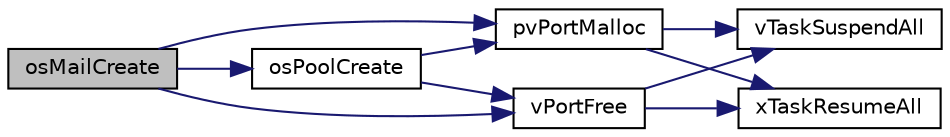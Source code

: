 digraph "osMailCreate"
{
  edge [fontname="Helvetica",fontsize="10",labelfontname="Helvetica",labelfontsize="10"];
  node [fontname="Helvetica",fontsize="10",shape=record];
  rankdir="LR";
  Node28 [label="osMailCreate",height=0.2,width=0.4,color="black", fillcolor="grey75", style="filled", fontcolor="black"];
  Node28 -> Node29 [color="midnightblue",fontsize="10",style="solid",fontname="Helvetica"];
  Node29 [label="pvPortMalloc",height=0.2,width=0.4,color="black", fillcolor="white", style="filled",URL="$portable_8h.html#a237d63f90b28e0950bd86f76815cd6e3"];
  Node29 -> Node30 [color="midnightblue",fontsize="10",style="solid",fontname="Helvetica"];
  Node30 [label="vTaskSuspendAll",height=0.2,width=0.4,color="black", fillcolor="white", style="filled",URL="$task_8h.html#a366b302eba79d10b5ee2a3756f0fcc43"];
  Node29 -> Node31 [color="midnightblue",fontsize="10",style="solid",fontname="Helvetica"];
  Node31 [label="xTaskResumeAll",height=0.2,width=0.4,color="black", fillcolor="white", style="filled",URL="$task_8h.html#a003f8ae6d649225abd030cc76e1c7d0e"];
  Node28 -> Node32 [color="midnightblue",fontsize="10",style="solid",fontname="Helvetica"];
  Node32 [label="vPortFree",height=0.2,width=0.4,color="black", fillcolor="white", style="filled",URL="$portable_8h.html#a735cd3085bb7ba06ff8e47565bfd7016"];
  Node32 -> Node30 [color="midnightblue",fontsize="10",style="solid",fontname="Helvetica"];
  Node32 -> Node31 [color="midnightblue",fontsize="10",style="solid",fontname="Helvetica"];
  Node28 -> Node33 [color="midnightblue",fontsize="10",style="solid",fontname="Helvetica"];
  Node33 [label="osPoolCreate",height=0.2,width=0.4,color="black", fillcolor="white", style="filled",URL="$cmsis__os_8c.html#a34af5c4f4ab38f4138ea7f1f9ece3a1a",tooltip="Create and Initialize a memory pool. "];
  Node33 -> Node29 [color="midnightblue",fontsize="10",style="solid",fontname="Helvetica"];
  Node33 -> Node32 [color="midnightblue",fontsize="10",style="solid",fontname="Helvetica"];
}

